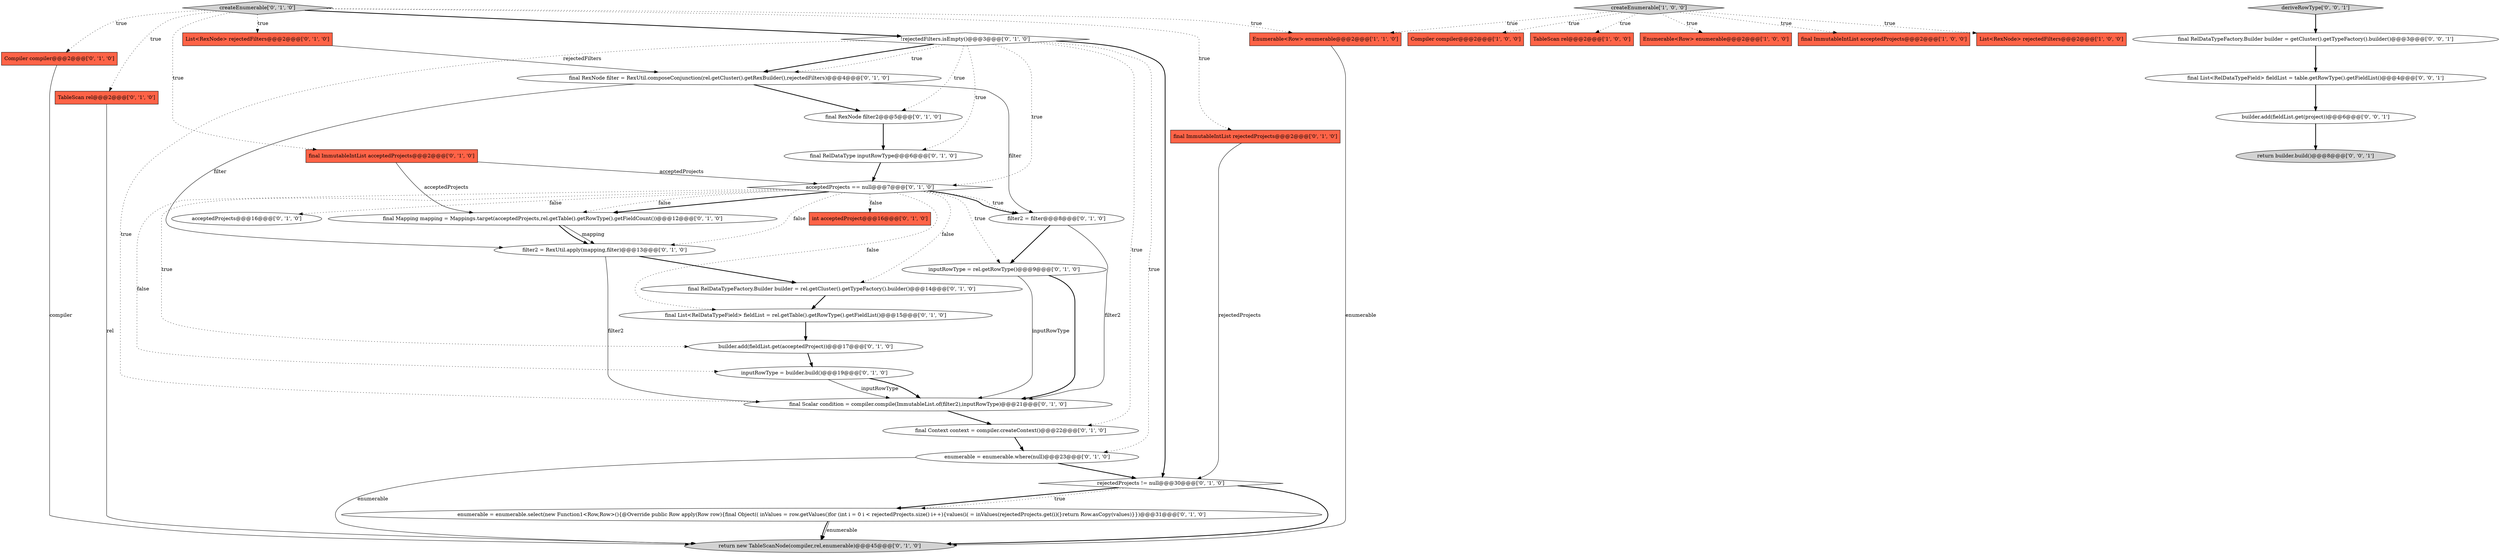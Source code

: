 digraph {
9 [style = filled, label = "acceptedProjects@@@16@@@['0', '1', '0']", fillcolor = white, shape = ellipse image = "AAA0AAABBB2BBB"];
1 [style = filled, label = "Compiler compiler@@@2@@@['1', '0', '0']", fillcolor = tomato, shape = box image = "AAA0AAABBB1BBB"];
12 [style = filled, label = "Compiler compiler@@@2@@@['0', '1', '0']", fillcolor = tomato, shape = box image = "AAA0AAABBB2BBB"];
29 [style = filled, label = "final Scalar condition = compiler.compile(ImmutableList.of(filter2),inputRowType)@@@21@@@['0', '1', '0']", fillcolor = white, shape = ellipse image = "AAA0AAABBB2BBB"];
20 [style = filled, label = "acceptedProjects == null@@@7@@@['0', '1', '0']", fillcolor = white, shape = diamond image = "AAA0AAABBB2BBB"];
33 [style = filled, label = "filter2 = RexUtil.apply(mapping,filter)@@@13@@@['0', '1', '0']", fillcolor = white, shape = ellipse image = "AAA0AAABBB2BBB"];
26 [style = filled, label = "final Mapping mapping = Mappings.target(acceptedProjects,rel.getTable().getRowType().getFieldCount())@@@12@@@['0', '1', '0']", fillcolor = white, shape = ellipse image = "AAA0AAABBB2BBB"];
10 [style = filled, label = "TableScan rel@@@2@@@['0', '1', '0']", fillcolor = tomato, shape = box image = "AAA0AAABBB2BBB"];
14 [style = filled, label = "builder.add(fieldList.get(acceptedProject))@@@17@@@['0', '1', '0']", fillcolor = white, shape = ellipse image = "AAA0AAABBB2BBB"];
5 [style = filled, label = "createEnumerable['1', '0', '0']", fillcolor = lightgray, shape = diamond image = "AAA0AAABBB1BBB"];
36 [style = filled, label = "final List<RelDataTypeField> fieldList = table.getRowType().getFieldList()@@@4@@@['0', '0', '1']", fillcolor = white, shape = ellipse image = "AAA0AAABBB3BBB"];
2 [style = filled, label = "TableScan rel@@@2@@@['1', '0', '0']", fillcolor = tomato, shape = box image = "AAA0AAABBB1BBB"];
3 [style = filled, label = "Enumerable<Row> enumerable@@@2@@@['1', '0', '0']", fillcolor = tomato, shape = box image = "AAA0AAABBB1BBB"];
25 [style = filled, label = "enumerable = enumerable.select(new Function1<Row,Row>(){@Override public Row apply(Row row){final Object(( inValues = row.getValues()for (int i = 0 i < rejectedProjects.size() i++){values(i( = inValues(rejectedProjects.get(i)(}return Row.asCopy(values)}})@@@31@@@['0', '1', '0']", fillcolor = white, shape = ellipse image = "AAA0AAABBB2BBB"];
4 [style = filled, label = "final ImmutableIntList acceptedProjects@@@2@@@['1', '0', '0']", fillcolor = tomato, shape = box image = "AAA0AAABBB1BBB"];
30 [style = filled, label = "rejectedProjects != null@@@30@@@['0', '1', '0']", fillcolor = white, shape = diamond image = "AAA0AAABBB2BBB"];
31 [style = filled, label = "return new TableScanNode(compiler,rel,enumerable)@@@45@@@['0', '1', '0']", fillcolor = lightgray, shape = ellipse image = "AAA0AAABBB2BBB"];
23 [style = filled, label = "!rejectedFilters.isEmpty()@@@3@@@['0', '1', '0']", fillcolor = white, shape = diamond image = "AAA0AAABBB2BBB"];
7 [style = filled, label = "final ImmutableIntList rejectedProjects@@@2@@@['0', '1', '0']", fillcolor = tomato, shape = box image = "AAA0AAABBB2BBB"];
6 [style = filled, label = "Enumerable<Row> enumerable@@@2@@@['1', '1', '0']", fillcolor = tomato, shape = box image = "AAA0AAABBB1BBB"];
35 [style = filled, label = "return builder.build()@@@8@@@['0', '0', '1']", fillcolor = lightgray, shape = ellipse image = "AAA0AAABBB3BBB"];
27 [style = filled, label = "enumerable = enumerable.where(null)@@@23@@@['0', '1', '0']", fillcolor = white, shape = ellipse image = "AAA0AAABBB2BBB"];
34 [style = filled, label = "builder.add(fieldList.get(project))@@@6@@@['0', '0', '1']", fillcolor = white, shape = ellipse image = "AAA0AAABBB3BBB"];
38 [style = filled, label = "deriveRowType['0', '0', '1']", fillcolor = lightgray, shape = diamond image = "AAA0AAABBB3BBB"];
18 [style = filled, label = "int acceptedProject@@@16@@@['0', '1', '0']", fillcolor = tomato, shape = box image = "AAA0AAABBB2BBB"];
15 [style = filled, label = "final RelDataTypeFactory.Builder builder = rel.getCluster().getTypeFactory().builder()@@@14@@@['0', '1', '0']", fillcolor = white, shape = ellipse image = "AAA0AAABBB2BBB"];
0 [style = filled, label = "List<RexNode> rejectedFilters@@@2@@@['1', '0', '0']", fillcolor = tomato, shape = box image = "AAA0AAABBB1BBB"];
21 [style = filled, label = "inputRowType = builder.build()@@@19@@@['0', '1', '0']", fillcolor = white, shape = ellipse image = "AAA0AAABBB2BBB"];
22 [style = filled, label = "final ImmutableIntList acceptedProjects@@@2@@@['0', '1', '0']", fillcolor = tomato, shape = box image = "AAA0AAABBB2BBB"];
28 [style = filled, label = "final RelDataType inputRowType@@@6@@@['0', '1', '0']", fillcolor = white, shape = ellipse image = "AAA0AAABBB2BBB"];
13 [style = filled, label = "List<RexNode> rejectedFilters@@@2@@@['0', '1', '0']", fillcolor = tomato, shape = box image = "AAA0AAABBB2BBB"];
32 [style = filled, label = "final List<RelDataTypeField> fieldList = rel.getTable().getRowType().getFieldList()@@@15@@@['0', '1', '0']", fillcolor = white, shape = ellipse image = "AAA0AAABBB2BBB"];
16 [style = filled, label = "final Context context = compiler.createContext()@@@22@@@['0', '1', '0']", fillcolor = white, shape = ellipse image = "AAA0AAABBB2BBB"];
19 [style = filled, label = "final RexNode filter = RexUtil.composeConjunction(rel.getCluster().getRexBuilder(),rejectedFilters)@@@4@@@['0', '1', '0']", fillcolor = white, shape = ellipse image = "AAA1AAABBB2BBB"];
17 [style = filled, label = "createEnumerable['0', '1', '0']", fillcolor = lightgray, shape = diamond image = "AAA0AAABBB2BBB"];
24 [style = filled, label = "final RexNode filter2@@@5@@@['0', '1', '0']", fillcolor = white, shape = ellipse image = "AAA0AAABBB2BBB"];
8 [style = filled, label = "filter2 = filter@@@8@@@['0', '1', '0']", fillcolor = white, shape = ellipse image = "AAA0AAABBB2BBB"];
11 [style = filled, label = "inputRowType = rel.getRowType()@@@9@@@['0', '1', '0']", fillcolor = white, shape = ellipse image = "AAA0AAABBB2BBB"];
37 [style = filled, label = "final RelDataTypeFactory.Builder builder = getCluster().getTypeFactory().builder()@@@3@@@['0', '0', '1']", fillcolor = white, shape = ellipse image = "AAA0AAABBB3BBB"];
23->30 [style = bold, label=""];
20->9 [style = dotted, label="false"];
5->0 [style = dotted, label="true"];
19->8 [style = solid, label="filter"];
11->29 [style = bold, label=""];
7->30 [style = solid, label="rejectedProjects"];
22->20 [style = solid, label="acceptedProjects"];
23->19 [style = bold, label=""];
26->33 [style = solid, label="mapping"];
21->29 [style = solid, label="inputRowType"];
28->20 [style = bold, label=""];
23->20 [style = dotted, label="true"];
20->18 [style = dotted, label="false"];
17->7 [style = dotted, label="true"];
5->3 [style = dotted, label="true"];
14->21 [style = bold, label=""];
23->19 [style = dotted, label="true"];
22->26 [style = solid, label="acceptedProjects"];
20->26 [style = dotted, label="false"];
38->37 [style = bold, label=""];
17->13 [style = dotted, label="true"];
32->14 [style = bold, label=""];
5->4 [style = dotted, label="true"];
23->24 [style = dotted, label="true"];
20->8 [style = bold, label=""];
26->33 [style = bold, label=""];
19->24 [style = bold, label=""];
30->25 [style = bold, label=""];
21->29 [style = bold, label=""];
20->33 [style = dotted, label="false"];
30->31 [style = bold, label=""];
23->27 [style = dotted, label="true"];
27->31 [style = solid, label="enumerable"];
5->6 [style = dotted, label="true"];
8->11 [style = bold, label=""];
37->36 [style = bold, label=""];
17->12 [style = dotted, label="true"];
29->16 [style = bold, label=""];
19->33 [style = solid, label="filter"];
17->10 [style = dotted, label="true"];
8->29 [style = solid, label="filter2"];
33->15 [style = bold, label=""];
36->34 [style = bold, label=""];
6->31 [style = solid, label="enumerable"];
30->25 [style = dotted, label="true"];
27->30 [style = bold, label=""];
25->31 [style = solid, label="enumerable"];
12->31 [style = solid, label="compiler"];
16->27 [style = bold, label=""];
17->6 [style = dotted, label="true"];
17->23 [style = bold, label=""];
33->29 [style = solid, label="filter2"];
11->29 [style = solid, label="inputRowType"];
13->19 [style = solid, label="rejectedFilters"];
25->31 [style = bold, label=""];
5->1 [style = dotted, label="true"];
23->28 [style = dotted, label="true"];
17->22 [style = dotted, label="true"];
20->32 [style = dotted, label="false"];
20->8 [style = dotted, label="true"];
23->29 [style = dotted, label="true"];
10->31 [style = solid, label="rel"];
24->28 [style = bold, label=""];
15->32 [style = bold, label=""];
34->35 [style = bold, label=""];
20->26 [style = bold, label=""];
23->16 [style = dotted, label="true"];
5->2 [style = dotted, label="true"];
20->21 [style = dotted, label="false"];
20->15 [style = dotted, label="false"];
20->11 [style = dotted, label="true"];
20->14 [style = dotted, label="true"];
}
